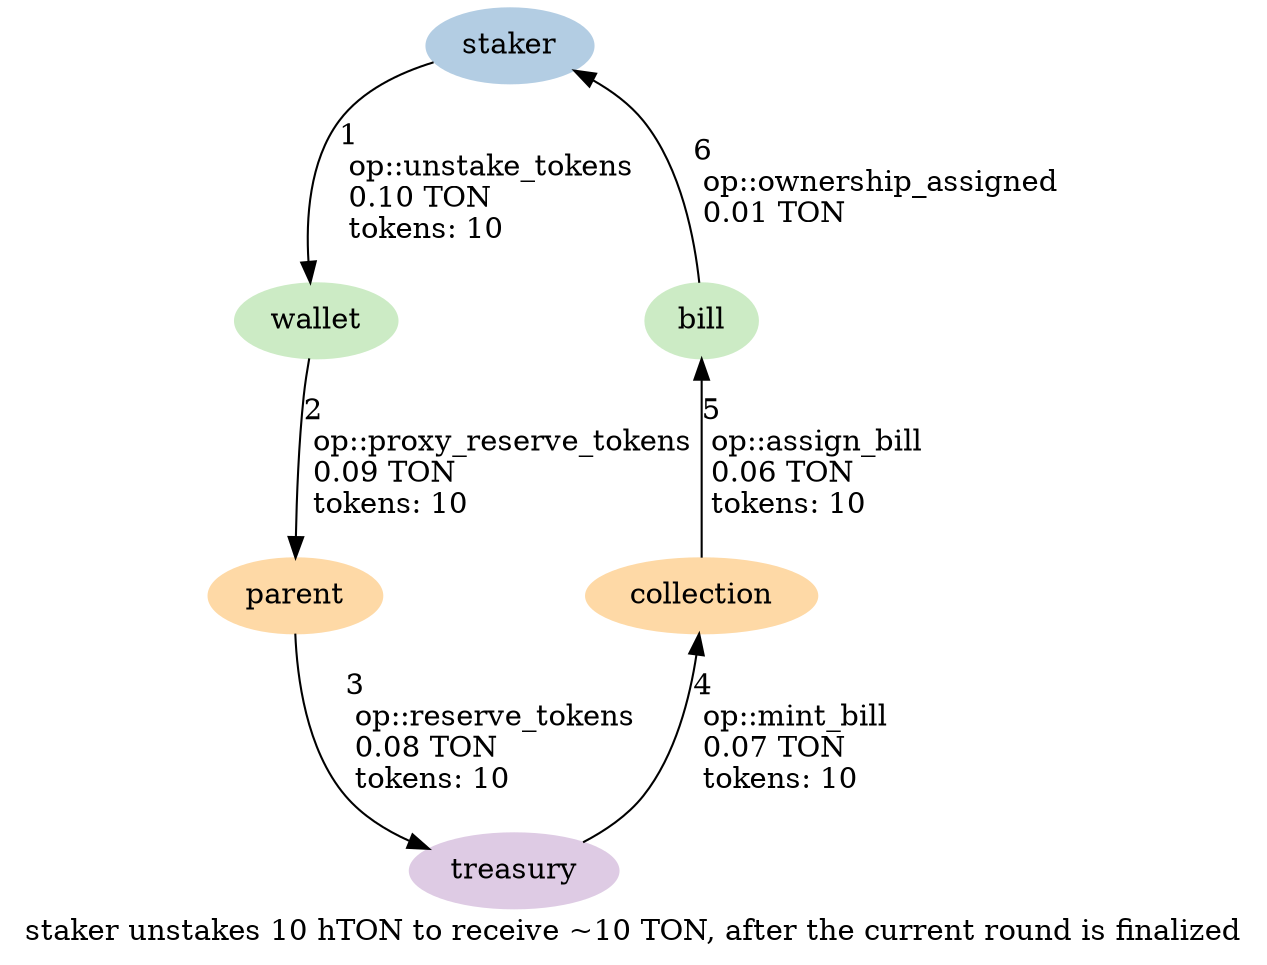 digraph {
    label="staker unstakes 10 hTON to receive ~10 TON, after the current round is finalized"
    node [ colorscheme=pastel19 style=filled ]

    /* Entities */
    staker [ color=2 ]
    wallet, bill [ color=3 ]
    treasury [ color=4 ]
    parent, collection [ color=5 ]

    /* Relationships */
    staker -> wallet [ label="1\l op::unstake_tokens\l 0.10 TON\l tokens: 10\l" ]
    wallet -> parent [ label="2\l op::proxy_reserve_tokens\l 0.09 TON\l tokens: 10\l" ]
    parent -> treasury [ label="3\l op::reserve_tokens\l 0.08 TON\l tokens: 10\l" ]
    treasury -> collection [ label="4\l op::mint_bill\l 0.07 TON\l tokens: 10\l" ]
    collection -> bill [ label="5\l op::assign_bill\l 0.06 TON\l tokens: 10\l" ]
    bill -> staker [ label="6\l op::ownership_assigned\l 0.01 TON\l" ]

    /* Ranks */
    { rank=min staker }
    { rank=same wallet bill}
    { rank=same parent collection}
    { rank=max treasury }
}

